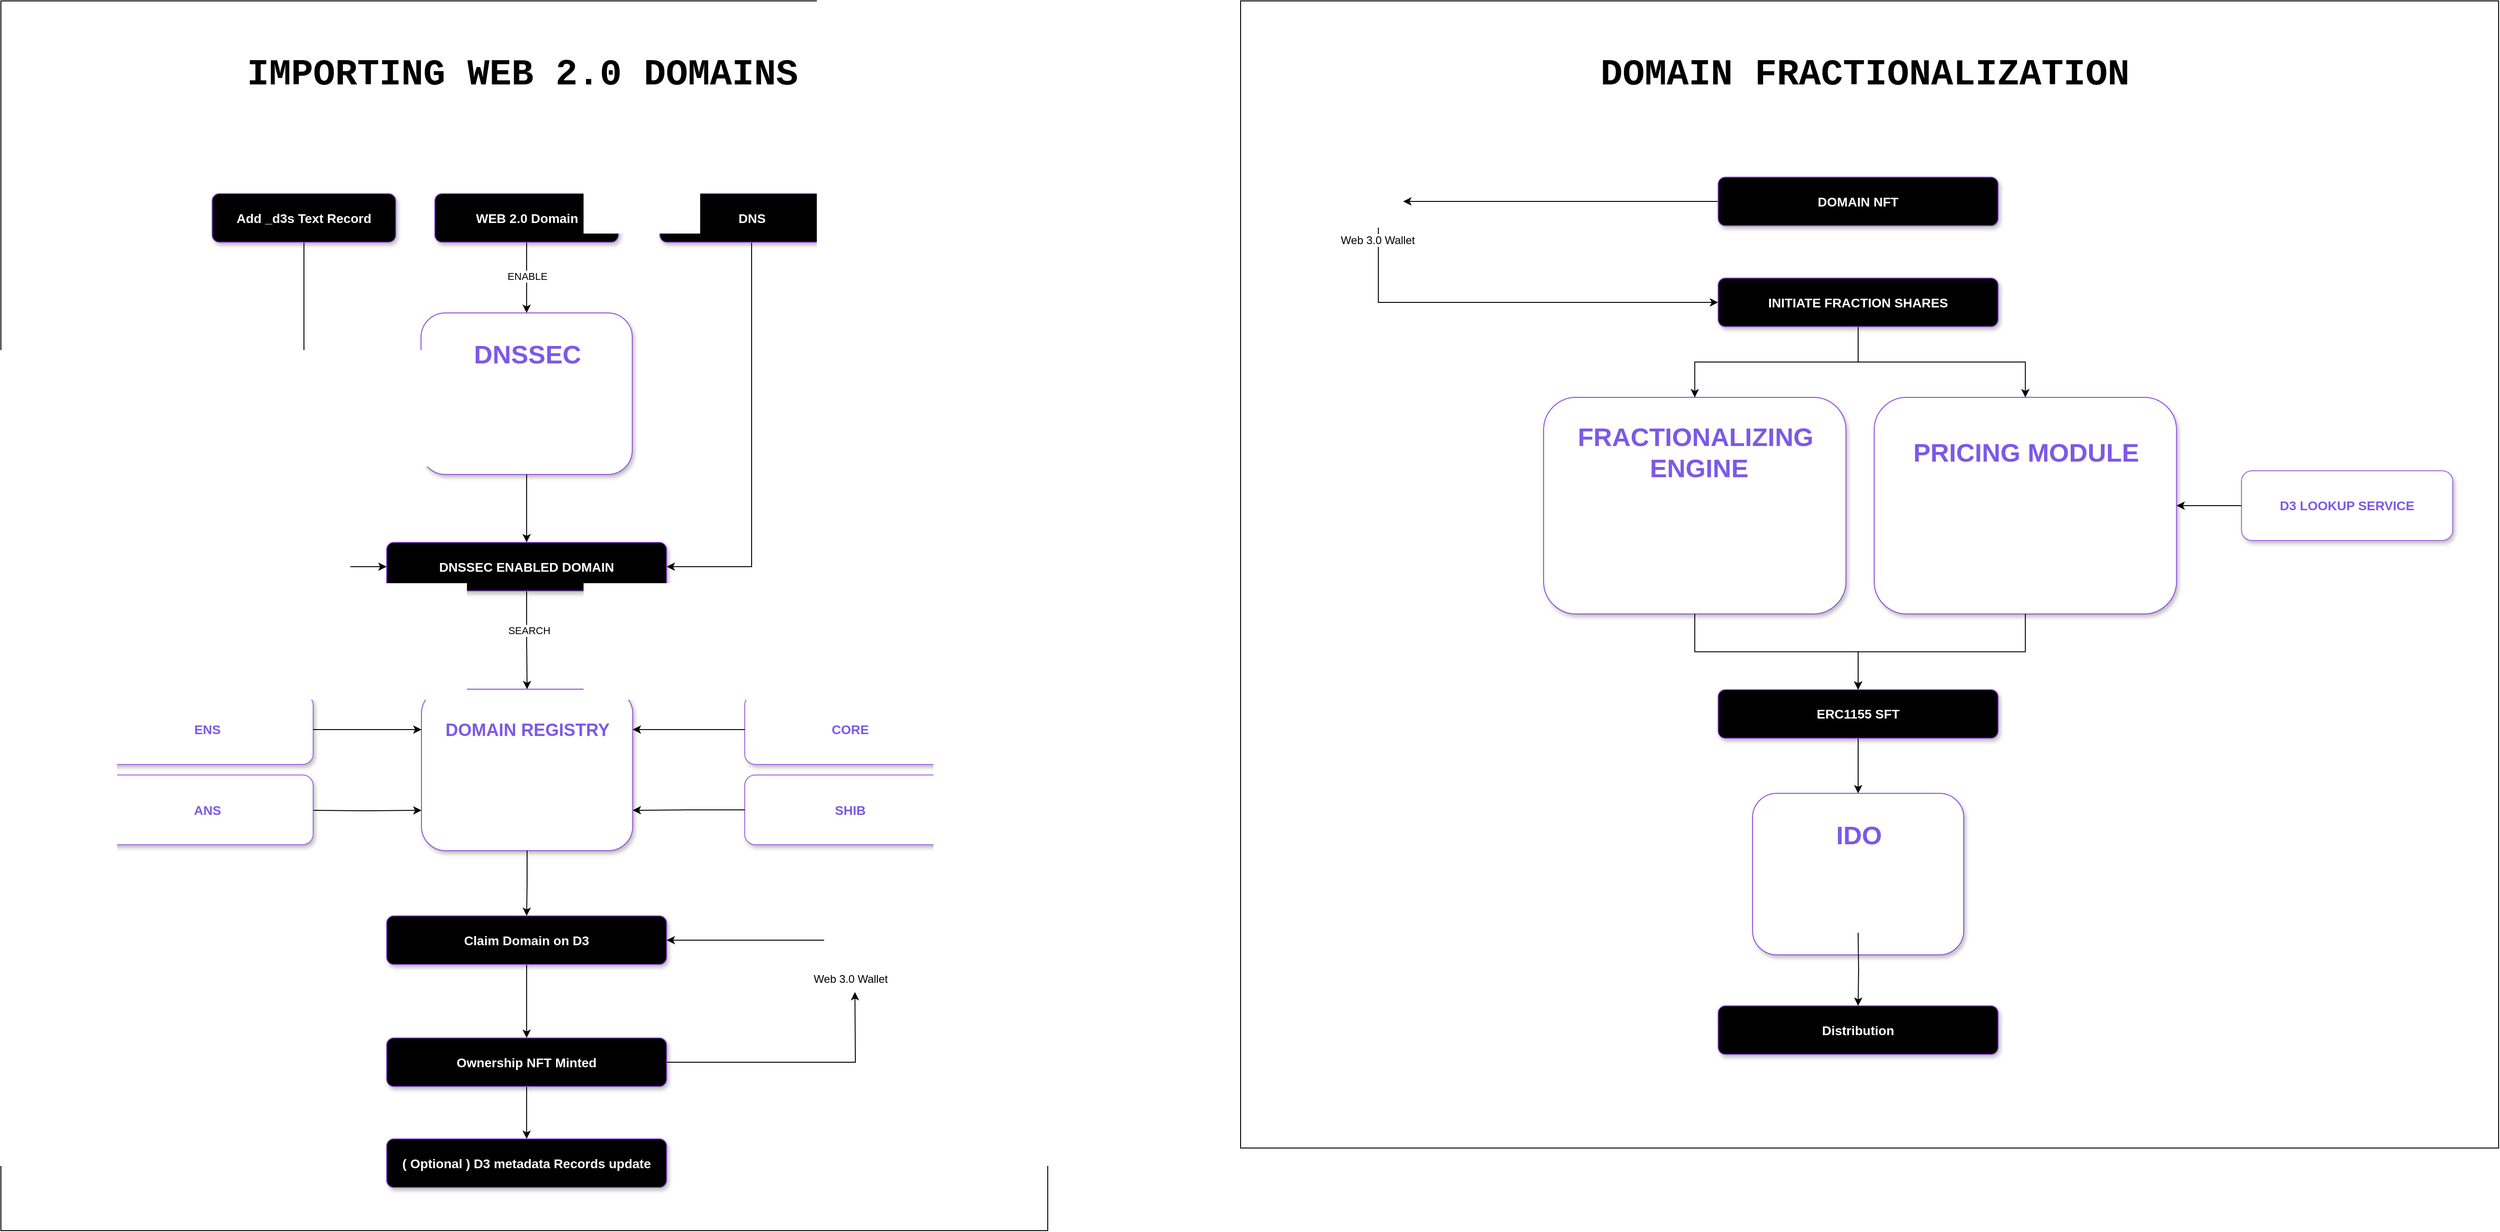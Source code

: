 <mxfile version="26.2.13">
  <diagram name="Page-1" id="MyH7erV6it8z_JTlrKve">
    <mxGraphModel dx="1473" dy="482" grid="1" gridSize="10" guides="1" tooltips="1" connect="1" arrows="1" fold="1" page="1" pageScale="1" pageWidth="850" pageHeight="1100" math="0" shadow="0">
      <root>
        <mxCell id="0" />
        <mxCell id="1" parent="0" />
        <mxCell id="spQjrwH2cCTAyUQUguDn-112" value="" style="rounded=0;whiteSpace=wrap;html=1;" vertex="1" parent="1">
          <mxGeometry x="3310" y="1210" width="1370" height="1250" as="geometry" />
        </mxCell>
        <mxCell id="spQjrwH2cCTAyUQUguDn-1" value="" style="rounded=0;whiteSpace=wrap;html=1;" vertex="1" parent="1">
          <mxGeometry x="1960" y="1210" width="1140" height="1340" as="geometry" />
        </mxCell>
        <mxCell id="spQjrwH2cCTAyUQUguDn-30" value="&lt;h1 style=&quot;margin-top: 0px;&quot;&gt;&lt;font style=&quot;font-size: 40px;&quot;&gt;IMPORTING WEB 2.0 DOMAINS&lt;/font&gt;&lt;/h1&gt;" style="text;html=1;whiteSpace=wrap;overflow=hidden;rounded=0;fontFamily=Courier New;fontStyle=1" vertex="1" parent="1">
          <mxGeometry x="2225.62" y="1260" width="613.75" height="60" as="geometry" />
        </mxCell>
        <mxCell id="spQjrwH2cCTAyUQUguDn-43" style="edgeStyle=orthogonalEdgeStyle;rounded=0;orthogonalLoop=1;jettySize=auto;html=1;" edge="1" parent="1" source="spQjrwH2cCTAyUQUguDn-33" target="spQjrwH2cCTAyUQUguDn-35">
          <mxGeometry relative="1" as="geometry" />
        </mxCell>
        <mxCell id="spQjrwH2cCTAyUQUguDn-44" value="ENABLE" style="edgeLabel;html=1;align=center;verticalAlign=middle;resizable=0;points=[];" vertex="1" connectable="0" parent="spQjrwH2cCTAyUQUguDn-43">
          <mxGeometry x="-0.247" y="1" relative="1" as="geometry">
            <mxPoint x="-1" y="8" as="offset" />
          </mxGeometry>
        </mxCell>
        <mxCell id="spQjrwH2cCTAyUQUguDn-33" value="&lt;font style=&quot;font-size: 14px;&quot;&gt;&lt;b&gt;WEB 2.0 Domain&lt;/b&gt;&lt;/font&gt;" style="rounded=1;whiteSpace=wrap;html=1;gradientColor=light-dark(#924ddb, #ededed);fillColor=light-dark(#6865f0, #ededed);fontColor=#FFFFFF;shadow=1;strokeColor=light-dark(#934dda, #ededed);gradientDirection=west;" vertex="1" parent="1">
          <mxGeometry x="2432.5" y="1420" width="200" height="53" as="geometry" />
        </mxCell>
        <mxCell id="spQjrwH2cCTAyUQUguDn-34" value="" style="group;fillColor=none;strokeColor=none;" vertex="1" connectable="0" parent="1">
          <mxGeometry x="2417.5" y="1550" width="230" height="176" as="geometry" />
        </mxCell>
        <mxCell id="spQjrwH2cCTAyUQUguDn-35" value="" style="rounded=1;whiteSpace=wrap;html=1;fillColor=default;strokeColor=light-dark(#924ddb, #ededed);labelBorderColor=none;fontColor=#FFFFFF;shadow=1;gradientColor=none;" vertex="1" parent="spQjrwH2cCTAyUQUguDn-34">
          <mxGeometry width="230.0" height="176" as="geometry" />
        </mxCell>
        <mxCell id="spQjrwH2cCTAyUQUguDn-37" value="&lt;font style=&quot;font-size: 28px; color: light-dark(rgb(124, 89, 230), rgb(237, 237, 237));&quot;&gt;&lt;b&gt;DNSSEC&lt;/b&gt;&lt;/font&gt;" style="text;html=1;align=center;verticalAlign=middle;resizable=0;points=[];autosize=1;strokeColor=none;fillColor=none;" vertex="1" parent="spQjrwH2cCTAyUQUguDn-34">
          <mxGeometry x="45" y="20" width="140" height="50" as="geometry" />
        </mxCell>
        <mxCell id="spQjrwH2cCTAyUQUguDn-38" value="" style="shape=image;verticalLabelPosition=bottom;labelBackgroundColor=default;verticalAlign=top;aspect=fixed;imageAspect=0;image=https://d3.inc/wp-content/themes/d3-theme/assets/images/logo.png;" vertex="1" parent="spQjrwH2cCTAyUQUguDn-34">
          <mxGeometry x="43.5" y="100" width="143" height="39" as="geometry" />
        </mxCell>
        <mxCell id="spQjrwH2cCTAyUQUguDn-45" style="edgeStyle=orthogonalEdgeStyle;rounded=0;orthogonalLoop=1;jettySize=auto;html=1;entryX=1;entryY=0.5;entryDx=0;entryDy=0;" edge="1" parent="1" source="spQjrwH2cCTAyUQUguDn-39" target="spQjrwH2cCTAyUQUguDn-40">
          <mxGeometry relative="1" as="geometry" />
        </mxCell>
        <mxCell id="spQjrwH2cCTAyUQUguDn-39" value="&lt;font style=&quot;font-size: 14px;&quot;&gt;&lt;b&gt;DNS&lt;/b&gt;&lt;/font&gt;" style="rounded=1;whiteSpace=wrap;html=1;gradientColor=light-dark(#924ddb, #ededed);fillColor=light-dark(#6865f0, #ededed);fontColor=#FFFFFF;shadow=1;strokeColor=light-dark(#934dda, #ededed);gradientDirection=west;" vertex="1" parent="1">
          <mxGeometry x="2677.5" y="1420" width="200" height="53" as="geometry" />
        </mxCell>
        <mxCell id="spQjrwH2cCTAyUQUguDn-53" style="edgeStyle=orthogonalEdgeStyle;rounded=0;orthogonalLoop=1;jettySize=auto;html=1;entryX=0.5;entryY=0;entryDx=0;entryDy=0;" edge="1" parent="1" source="spQjrwH2cCTAyUQUguDn-40" target="spQjrwH2cCTAyUQUguDn-50">
          <mxGeometry relative="1" as="geometry" />
        </mxCell>
        <mxCell id="spQjrwH2cCTAyUQUguDn-54" value="SEARCH" style="edgeLabel;html=1;align=center;verticalAlign=middle;resizable=0;points=[];" vertex="1" connectable="0" parent="spQjrwH2cCTAyUQUguDn-53">
          <mxGeometry x="-0.2" y="2" relative="1" as="geometry">
            <mxPoint as="offset" />
          </mxGeometry>
        </mxCell>
        <mxCell id="spQjrwH2cCTAyUQUguDn-40" value="&lt;font style=&quot;font-size: 14px;&quot;&gt;&lt;b&gt;DNSSEC ENABLED DOMAIN&lt;/b&gt;&lt;/font&gt;" style="rounded=1;whiteSpace=wrap;html=1;gradientColor=light-dark(#924ddb, #ededed);fillColor=light-dark(#6865f0, #ededed);fontColor=#FFFFFF;shadow=1;strokeColor=light-dark(#934dda, #ededed);gradientDirection=west;" vertex="1" parent="1">
          <mxGeometry x="2380" y="1800" width="305" height="53" as="geometry" />
        </mxCell>
        <mxCell id="spQjrwH2cCTAyUQUguDn-47" style="edgeStyle=orthogonalEdgeStyle;rounded=0;orthogonalLoop=1;jettySize=auto;html=1;entryX=0;entryY=0.5;entryDx=0;entryDy=0;" edge="1" parent="1" source="spQjrwH2cCTAyUQUguDn-46" target="spQjrwH2cCTAyUQUguDn-40">
          <mxGeometry relative="1" as="geometry" />
        </mxCell>
        <mxCell id="spQjrwH2cCTAyUQUguDn-46" value="&lt;font style=&quot;font-size: 14px;&quot;&gt;&lt;b&gt;Add _d3s Text Record&lt;/b&gt;&lt;/font&gt;" style="rounded=1;whiteSpace=wrap;html=1;gradientColor=light-dark(#924ddb, #ededed);fillColor=light-dark(#6865f0, #ededed);fontColor=#FFFFFF;shadow=1;strokeColor=light-dark(#934dda, #ededed);gradientDirection=west;" vertex="1" parent="1">
          <mxGeometry x="2190" y="1420" width="200" height="53" as="geometry" />
        </mxCell>
        <mxCell id="spQjrwH2cCTAyUQUguDn-48" style="edgeStyle=orthogonalEdgeStyle;rounded=0;orthogonalLoop=1;jettySize=auto;html=1;entryX=0.5;entryY=0;entryDx=0;entryDy=0;" edge="1" parent="1" source="spQjrwH2cCTAyUQUguDn-35" target="spQjrwH2cCTAyUQUguDn-40">
          <mxGeometry relative="1" as="geometry" />
        </mxCell>
        <mxCell id="spQjrwH2cCTAyUQUguDn-49" value="" style="group;fillColor=none;strokeColor=none;" vertex="1" connectable="0" parent="1">
          <mxGeometry x="2418" y="1960" width="260" height="176" as="geometry" />
        </mxCell>
        <mxCell id="spQjrwH2cCTAyUQUguDn-50" value="" style="rounded=1;whiteSpace=wrap;html=1;fillColor=default;strokeColor=light-dark(#924ddb, #ededed);labelBorderColor=none;fontColor=#FFFFFF;shadow=1;gradientColor=none;" vertex="1" parent="spQjrwH2cCTAyUQUguDn-49">
          <mxGeometry width="230.0" height="176" as="geometry" />
        </mxCell>
        <mxCell id="spQjrwH2cCTAyUQUguDn-51" value="&lt;font style=&quot;color: light-dark(rgb(124, 89, 230), rgb(237, 237, 237)); font-size: 19px;&quot;&gt;&lt;b&gt;DOMAIN REGISTRY&lt;/b&gt;&lt;/font&gt;" style="text;html=1;align=center;verticalAlign=middle;resizable=0;points=[];autosize=1;strokeColor=none;fillColor=none;" vertex="1" parent="spQjrwH2cCTAyUQUguDn-49">
          <mxGeometry x="15" y="25" width="200" height="40" as="geometry" />
        </mxCell>
        <mxCell id="spQjrwH2cCTAyUQUguDn-52" value="" style="shape=image;verticalLabelPosition=bottom;labelBackgroundColor=default;verticalAlign=top;aspect=fixed;imageAspect=0;image=https://d3.inc/wp-content/themes/d3-theme/assets/images/logo.png;" vertex="1" parent="spQjrwH2cCTAyUQUguDn-49">
          <mxGeometry x="43.5" y="100" width="143" height="39" as="geometry" />
        </mxCell>
        <mxCell id="spQjrwH2cCTAyUQUguDn-56" value="" style="group;fillColor=none;" vertex="1" connectable="0" parent="1">
          <mxGeometry x="2070" y="1966" width="230" height="76" as="geometry" />
        </mxCell>
        <mxCell id="spQjrwH2cCTAyUQUguDn-57" value="&lt;span&gt;&lt;b style=&quot;&quot;&gt;&lt;font style=&quot;font-size: 14px; color: light-dark(rgb(124, 89, 230), rgb(255, 125, 125));&quot;&gt;ENS&lt;/font&gt;&lt;/b&gt;&lt;/span&gt;" style="rounded=1;whiteSpace=wrap;html=1;fillColor=#FFFFFF;strokeColor=light-dark(#a066de, #ededed);labelBorderColor=none;fontColor=#FFFFFF;shadow=1;" vertex="1" parent="spQjrwH2cCTAyUQUguDn-56">
          <mxGeometry width="230.0" height="76" as="geometry" />
        </mxCell>
        <mxCell id="spQjrwH2cCTAyUQUguDn-58" style="edgeStyle=orthogonalEdgeStyle;rounded=0;orthogonalLoop=1;jettySize=auto;html=1;entryX=0;entryY=0.25;entryDx=0;entryDy=0;" edge="1" parent="1" source="spQjrwH2cCTAyUQUguDn-57" target="spQjrwH2cCTAyUQUguDn-50">
          <mxGeometry relative="1" as="geometry" />
        </mxCell>
        <mxCell id="spQjrwH2cCTAyUQUguDn-61" style="edgeStyle=orthogonalEdgeStyle;rounded=0;orthogonalLoop=1;jettySize=auto;html=1;entryX=0;entryY=0.75;entryDx=0;entryDy=0;" edge="1" parent="1" target="spQjrwH2cCTAyUQUguDn-50">
          <mxGeometry relative="1" as="geometry">
            <mxPoint x="2300" y="2092" as="sourcePoint" />
          </mxGeometry>
        </mxCell>
        <mxCell id="spQjrwH2cCTAyUQUguDn-68" value="" style="group;fillColor=none;" vertex="1" connectable="0" parent="1">
          <mxGeometry x="2070" y="2053.5" width="230" height="76" as="geometry" />
        </mxCell>
        <mxCell id="spQjrwH2cCTAyUQUguDn-69" value="&lt;span&gt;&lt;b style=&quot;&quot;&gt;&lt;font style=&quot;font-size: 14px; color: light-dark(rgb(124, 89, 230), rgb(255, 125, 125));&quot;&gt;ANS&lt;/font&gt;&lt;/b&gt;&lt;/span&gt;" style="rounded=1;whiteSpace=wrap;html=1;fillColor=#FFFFFF;strokeColor=light-dark(#a066de, #ededed);labelBorderColor=none;fontColor=#FFFFFF;shadow=1;" vertex="1" parent="spQjrwH2cCTAyUQUguDn-68">
          <mxGeometry width="230.0" height="76" as="geometry" />
        </mxCell>
        <mxCell id="spQjrwH2cCTAyUQUguDn-70" value="" style="group;fillColor=none;" vertex="1" connectable="0" parent="1">
          <mxGeometry x="2770" y="1966" width="230" height="76" as="geometry" />
        </mxCell>
        <mxCell id="spQjrwH2cCTAyUQUguDn-71" value="&lt;span&gt;&lt;b style=&quot;&quot;&gt;&lt;font style=&quot;font-size: 14px; color: light-dark(rgb(124, 89, 230), rgb(255, 125, 125));&quot;&gt;CORE&lt;/font&gt;&lt;/b&gt;&lt;/span&gt;" style="rounded=1;whiteSpace=wrap;html=1;fillColor=#FFFFFF;strokeColor=light-dark(#a066de, #ededed);labelBorderColor=none;fontColor=#FFFFFF;shadow=1;" vertex="1" parent="spQjrwH2cCTAyUQUguDn-70">
          <mxGeometry width="230.0" height="76" as="geometry" />
        </mxCell>
        <mxCell id="spQjrwH2cCTAyUQUguDn-72" value="" style="group;fillColor=none;" vertex="1" connectable="0" parent="1">
          <mxGeometry x="2770" y="2053.5" width="230" height="76" as="geometry" />
        </mxCell>
        <mxCell id="spQjrwH2cCTAyUQUguDn-73" value="&lt;span&gt;&lt;b style=&quot;&quot;&gt;&lt;font style=&quot;font-size: 14px; color: light-dark(rgb(124, 89, 230), rgb(255, 125, 125));&quot;&gt;SHIB&lt;/font&gt;&lt;/b&gt;&lt;/span&gt;" style="rounded=1;whiteSpace=wrap;html=1;fillColor=#FFFFFF;strokeColor=light-dark(#a066de, #ededed);labelBorderColor=none;fontColor=#FFFFFF;shadow=1;" vertex="1" parent="spQjrwH2cCTAyUQUguDn-72">
          <mxGeometry width="230.0" height="76" as="geometry" />
        </mxCell>
        <mxCell id="spQjrwH2cCTAyUQUguDn-74" style="edgeStyle=orthogonalEdgeStyle;rounded=0;orthogonalLoop=1;jettySize=auto;html=1;entryX=1;entryY=0.25;entryDx=0;entryDy=0;" edge="1" parent="1" source="spQjrwH2cCTAyUQUguDn-71" target="spQjrwH2cCTAyUQUguDn-50">
          <mxGeometry relative="1" as="geometry" />
        </mxCell>
        <mxCell id="spQjrwH2cCTAyUQUguDn-75" style="edgeStyle=orthogonalEdgeStyle;rounded=0;orthogonalLoop=1;jettySize=auto;html=1;entryX=1;entryY=0.75;entryDx=0;entryDy=0;" edge="1" parent="1" source="spQjrwH2cCTAyUQUguDn-73" target="spQjrwH2cCTAyUQUguDn-50">
          <mxGeometry relative="1" as="geometry" />
        </mxCell>
        <mxCell id="spQjrwH2cCTAyUQUguDn-82" style="edgeStyle=orthogonalEdgeStyle;rounded=0;orthogonalLoop=1;jettySize=auto;html=1;entryX=0.5;entryY=0;entryDx=0;entryDy=0;" edge="1" parent="1" source="spQjrwH2cCTAyUQUguDn-76" target="spQjrwH2cCTAyUQUguDn-78">
          <mxGeometry relative="1" as="geometry" />
        </mxCell>
        <mxCell id="spQjrwH2cCTAyUQUguDn-76" value="&lt;font style=&quot;font-size: 14px;&quot;&gt;&lt;b&gt;Claim Domain on D3&lt;/b&gt;&lt;/font&gt;" style="rounded=1;whiteSpace=wrap;html=1;gradientColor=light-dark(#924ddb, #ededed);fillColor=light-dark(#6865f0, #ededed);fontColor=#FFFFFF;shadow=1;strokeColor=light-dark(#934dda, #ededed);gradientDirection=west;" vertex="1" parent="1">
          <mxGeometry x="2380" y="2207" width="305" height="53" as="geometry" />
        </mxCell>
        <mxCell id="spQjrwH2cCTAyUQUguDn-77" style="edgeStyle=orthogonalEdgeStyle;rounded=0;orthogonalLoop=1;jettySize=auto;html=1;entryX=0.5;entryY=0;entryDx=0;entryDy=0;" edge="1" parent="1" source="spQjrwH2cCTAyUQUguDn-50" target="spQjrwH2cCTAyUQUguDn-76">
          <mxGeometry relative="1" as="geometry" />
        </mxCell>
        <mxCell id="spQjrwH2cCTAyUQUguDn-81" style="edgeStyle=orthogonalEdgeStyle;rounded=0;orthogonalLoop=1;jettySize=auto;html=1;" edge="1" parent="1" source="spQjrwH2cCTAyUQUguDn-78">
          <mxGeometry relative="1" as="geometry">
            <mxPoint x="2890" y="2290" as="targetPoint" />
          </mxGeometry>
        </mxCell>
        <mxCell id="spQjrwH2cCTAyUQUguDn-84" style="edgeStyle=orthogonalEdgeStyle;rounded=0;orthogonalLoop=1;jettySize=auto;html=1;entryX=0.5;entryY=0;entryDx=0;entryDy=0;" edge="1" parent="1" source="spQjrwH2cCTAyUQUguDn-78" target="spQjrwH2cCTAyUQUguDn-83">
          <mxGeometry relative="1" as="geometry" />
        </mxCell>
        <mxCell id="spQjrwH2cCTAyUQUguDn-78" value="&lt;font style=&quot;font-size: 14px;&quot;&gt;&lt;b&gt;Ownership NFT Minted&lt;/b&gt;&lt;/font&gt;" style="rounded=1;whiteSpace=wrap;html=1;gradientColor=light-dark(#924ddb, #ededed);fillColor=light-dark(#6865f0, #ededed);fontColor=#FFFFFF;shadow=1;strokeColor=light-dark(#934dda, #ededed);gradientDirection=west;" vertex="1" parent="1">
          <mxGeometry x="2380" y="2340" width="305" height="53" as="geometry" />
        </mxCell>
        <mxCell id="spQjrwH2cCTAyUQUguDn-80" style="edgeStyle=orthogonalEdgeStyle;rounded=0;orthogonalLoop=1;jettySize=auto;html=1;" edge="1" parent="1" source="spQjrwH2cCTAyUQUguDn-79" target="spQjrwH2cCTAyUQUguDn-76">
          <mxGeometry relative="1" as="geometry" />
        </mxCell>
        <mxCell id="spQjrwH2cCTAyUQUguDn-79" value="Web 3.0 Wallet" style="shape=image;html=1;verticalAlign=top;verticalLabelPosition=bottom;labelBackgroundColor=#ffffff;imageAspect=0;aspect=fixed;image=https://cdn1.iconfinder.com/data/icons/unicons-line-vol-6/24/wallet-128.png" vertex="1" parent="1">
          <mxGeometry x="2856.5" y="2205" width="57" height="57" as="geometry" />
        </mxCell>
        <mxCell id="spQjrwH2cCTAyUQUguDn-83" value="&lt;font style=&quot;font-size: 14px;&quot;&gt;&lt;b&gt;( Optional ) D3 metadata Records update&lt;/b&gt;&lt;/font&gt;" style="rounded=1;whiteSpace=wrap;html=1;gradientColor=light-dark(#924ddb, #ededed);fillColor=light-dark(#6865f0, #ededed);fontColor=#FFFFFF;shadow=1;strokeColor=light-dark(#934dda, #ededed);gradientDirection=west;" vertex="1" parent="1">
          <mxGeometry x="2380" y="2450" width="305" height="53" as="geometry" />
        </mxCell>
        <mxCell id="spQjrwH2cCTAyUQUguDn-86" value="" style="group;fillColor=none;strokeColor=none;" vertex="1" connectable="0" parent="1">
          <mxGeometry x="3640" y="1642" width="365" height="236" as="geometry" />
        </mxCell>
        <mxCell id="spQjrwH2cCTAyUQUguDn-87" value="" style="rounded=1;whiteSpace=wrap;html=1;fillColor=default;strokeColor=light-dark(#924ddb, #ededed);labelBorderColor=none;fontColor=#FFFFFF;shadow=1;gradientColor=none;" vertex="1" parent="spQjrwH2cCTAyUQUguDn-86">
          <mxGeometry width="329.216" height="236" as="geometry" />
        </mxCell>
        <mxCell id="spQjrwH2cCTAyUQUguDn-88" value="&lt;font style=&quot;font-size: 28px; color: light-dark(rgb(124, 89, 230), rgb(237, 237, 237));&quot;&gt;&lt;b&gt;FRACTIONALIZING&lt;br&gt;&amp;nbsp;ENGINE&lt;/b&gt;&lt;/font&gt;" style="text;html=1;align=center;verticalAlign=middle;resizable=0;points=[];autosize=1;strokeColor=none;fillColor=none;" vertex="1" parent="spQjrwH2cCTAyUQUguDn-86">
          <mxGeometry x="24.606" y="19.998" width="280" height="80" as="geometry" />
        </mxCell>
        <mxCell id="spQjrwH2cCTAyUQUguDn-89" value="" style="shape=image;verticalLabelPosition=bottom;labelBackgroundColor=default;verticalAlign=top;aspect=fixed;imageAspect=0;image=https://d3.inc/wp-content/themes/d3-theme/assets/images/logo.png;" vertex="1" parent="spQjrwH2cCTAyUQUguDn-86">
          <mxGeometry x="62.265" y="134.091" width="191.75" height="52.295" as="geometry" />
        </mxCell>
        <mxCell id="spQjrwH2cCTAyUQUguDn-98" style="edgeStyle=orthogonalEdgeStyle;rounded=0;orthogonalLoop=1;jettySize=auto;html=1;entryX=0;entryY=0.5;entryDx=0;entryDy=0;" edge="1" parent="1" source="spQjrwH2cCTAyUQUguDn-90" target="spQjrwH2cCTAyUQUguDn-97">
          <mxGeometry relative="1" as="geometry">
            <Array as="points">
              <mxPoint x="3460" y="1539" />
            </Array>
          </mxGeometry>
        </mxCell>
        <mxCell id="spQjrwH2cCTAyUQUguDn-90" value="Web 3.0 Wallet" style="shape=image;html=1;verticalAlign=top;verticalLabelPosition=bottom;labelBackgroundColor=#ffffff;imageAspect=0;aspect=fixed;image=https://cdn1.iconfinder.com/data/icons/unicons-line-vol-6/24/wallet-128.png" vertex="1" parent="1">
          <mxGeometry x="3430" y="1400" width="57" height="57" as="geometry" />
        </mxCell>
        <mxCell id="spQjrwH2cCTAyUQUguDn-96" style="edgeStyle=orthogonalEdgeStyle;rounded=0;orthogonalLoop=1;jettySize=auto;html=1;entryX=1;entryY=0.5;entryDx=0;entryDy=0;" edge="1" parent="1" source="spQjrwH2cCTAyUQUguDn-91" target="spQjrwH2cCTAyUQUguDn-90">
          <mxGeometry relative="1" as="geometry" />
        </mxCell>
        <mxCell id="spQjrwH2cCTAyUQUguDn-91" value="&lt;font style=&quot;font-size: 14px;&quot;&gt;&lt;b&gt;DOMAIN NFT&lt;/b&gt;&lt;/font&gt;" style="rounded=1;whiteSpace=wrap;html=1;gradientColor=light-dark(#924ddb, #ededed);fillColor=light-dark(#6865f0, #ededed);fontColor=#FFFFFF;shadow=1;strokeColor=light-dark(#934dda, #ededed);gradientDirection=west;" vertex="1" parent="1">
          <mxGeometry x="3830" y="1402" width="305" height="53" as="geometry" />
        </mxCell>
        <mxCell id="spQjrwH2cCTAyUQUguDn-92" value="" style="group;fillColor=none;strokeColor=none;" vertex="1" connectable="0" parent="1">
          <mxGeometry x="4000" y="1642" width="365" height="236" as="geometry" />
        </mxCell>
        <mxCell id="spQjrwH2cCTAyUQUguDn-93" value="" style="rounded=1;whiteSpace=wrap;html=1;fillColor=default;strokeColor=light-dark(#924ddb, #ededed);labelBorderColor=none;fontColor=#FFFFFF;shadow=1;gradientColor=none;" vertex="1" parent="spQjrwH2cCTAyUQUguDn-92">
          <mxGeometry width="329.216" height="236" as="geometry" />
        </mxCell>
        <mxCell id="spQjrwH2cCTAyUQUguDn-94" value="&lt;font color=&quot;#7c59e6&quot;&gt;&lt;span style=&quot;font-size: 28px;&quot;&gt;&lt;b&gt;PRICING MODULE&lt;/b&gt;&lt;/span&gt;&lt;/font&gt;" style="text;html=1;align=center;verticalAlign=middle;resizable=0;points=[];autosize=1;strokeColor=none;fillColor=none;" vertex="1" parent="spQjrwH2cCTAyUQUguDn-92">
          <mxGeometry x="29.606" y="34.998" width="270" height="50" as="geometry" />
        </mxCell>
        <mxCell id="spQjrwH2cCTAyUQUguDn-95" value="" style="shape=image;verticalLabelPosition=bottom;labelBackgroundColor=default;verticalAlign=top;aspect=fixed;imageAspect=0;image=https://d3.inc/wp-content/themes/d3-theme/assets/images/logo.png;" vertex="1" parent="spQjrwH2cCTAyUQUguDn-92">
          <mxGeometry x="62.265" y="134.091" width="191.75" height="52.295" as="geometry" />
        </mxCell>
        <mxCell id="spQjrwH2cCTAyUQUguDn-100" style="edgeStyle=orthogonalEdgeStyle;rounded=0;orthogonalLoop=1;jettySize=auto;html=1;entryX=0.5;entryY=0;entryDx=0;entryDy=0;" edge="1" parent="1" source="spQjrwH2cCTAyUQUguDn-97" target="spQjrwH2cCTAyUQUguDn-87">
          <mxGeometry relative="1" as="geometry" />
        </mxCell>
        <mxCell id="spQjrwH2cCTAyUQUguDn-101" style="edgeStyle=orthogonalEdgeStyle;rounded=0;orthogonalLoop=1;jettySize=auto;html=1;" edge="1" parent="1" source="spQjrwH2cCTAyUQUguDn-97" target="spQjrwH2cCTAyUQUguDn-93">
          <mxGeometry relative="1" as="geometry" />
        </mxCell>
        <mxCell id="spQjrwH2cCTAyUQUguDn-97" value="&lt;font style=&quot;font-size: 14px;&quot;&gt;&lt;b&gt;INITIATE FRACTION SHARES&lt;/b&gt;&lt;/font&gt;" style="rounded=1;whiteSpace=wrap;html=1;gradientColor=light-dark(#924ddb, #ededed);fillColor=light-dark(#6865f0, #ededed);fontColor=#FFFFFF;shadow=1;strokeColor=light-dark(#934dda, #ededed);gradientDirection=west;" vertex="1" parent="1">
          <mxGeometry x="3830" y="1512" width="305" height="53" as="geometry" />
        </mxCell>
        <mxCell id="spQjrwH2cCTAyUQUguDn-109" style="edgeStyle=orthogonalEdgeStyle;rounded=0;orthogonalLoop=1;jettySize=auto;html=1;entryX=0.5;entryY=0;entryDx=0;entryDy=0;" edge="1" parent="1" source="spQjrwH2cCTAyUQUguDn-99" target="spQjrwH2cCTAyUQUguDn-105">
          <mxGeometry relative="1" as="geometry" />
        </mxCell>
        <mxCell id="spQjrwH2cCTAyUQUguDn-99" value="&lt;font style=&quot;font-size: 14px;&quot;&gt;&lt;b&gt;ERC1155 SFT&lt;/b&gt;&lt;/font&gt;" style="rounded=1;whiteSpace=wrap;html=1;gradientColor=light-dark(#924ddb, #ededed);fillColor=light-dark(#6865f0, #ededed);fontColor=#FFFFFF;shadow=1;strokeColor=light-dark(#934dda, #ededed);gradientDirection=west;" vertex="1" parent="1">
          <mxGeometry x="3830" y="1960.5" width="305" height="53" as="geometry" />
        </mxCell>
        <mxCell id="spQjrwH2cCTAyUQUguDn-102" style="edgeStyle=orthogonalEdgeStyle;rounded=0;orthogonalLoop=1;jettySize=auto;html=1;" edge="1" parent="1" source="spQjrwH2cCTAyUQUguDn-93" target="spQjrwH2cCTAyUQUguDn-99">
          <mxGeometry relative="1" as="geometry" />
        </mxCell>
        <mxCell id="spQjrwH2cCTAyUQUguDn-103" style="edgeStyle=orthogonalEdgeStyle;rounded=0;orthogonalLoop=1;jettySize=auto;html=1;" edge="1" parent="1" source="spQjrwH2cCTAyUQUguDn-87" target="spQjrwH2cCTAyUQUguDn-99">
          <mxGeometry relative="1" as="geometry" />
        </mxCell>
        <mxCell id="spQjrwH2cCTAyUQUguDn-104" value="" style="group;fillColor=none;strokeColor=none;" vertex="1" connectable="0" parent="1">
          <mxGeometry x="3867.5" y="2073.5" width="230" height="176" as="geometry" />
        </mxCell>
        <mxCell id="spQjrwH2cCTAyUQUguDn-105" value="" style="rounded=1;whiteSpace=wrap;html=1;fillColor=default;strokeColor=light-dark(#924ddb, #ededed);labelBorderColor=none;fontColor=#FFFFFF;shadow=1;gradientColor=none;" vertex="1" parent="spQjrwH2cCTAyUQUguDn-104">
          <mxGeometry width="230.0" height="176" as="geometry" />
        </mxCell>
        <mxCell id="spQjrwH2cCTAyUQUguDn-106" value="&lt;font style=&quot;font-size: 28px; color: light-dark(rgb(124, 89, 230), rgb(237, 237, 237));&quot;&gt;&lt;b&gt;IDO&lt;/b&gt;&lt;/font&gt;" style="text;html=1;align=center;verticalAlign=middle;resizable=0;points=[];autosize=1;strokeColor=none;fillColor=none;" vertex="1" parent="spQjrwH2cCTAyUQUguDn-104">
          <mxGeometry x="80" y="20" width="70" height="50" as="geometry" />
        </mxCell>
        <mxCell id="spQjrwH2cCTAyUQUguDn-107" value="" style="shape=image;verticalLabelPosition=bottom;labelBackgroundColor=default;verticalAlign=top;aspect=fixed;imageAspect=0;image=https://d3.inc/wp-content/themes/d3-theme/assets/images/logo.png;" vertex="1" parent="spQjrwH2cCTAyUQUguDn-104">
          <mxGeometry x="43.5" y="100" width="143" height="39" as="geometry" />
        </mxCell>
        <mxCell id="spQjrwH2cCTAyUQUguDn-110" value="&lt;font style=&quot;font-size: 14px;&quot;&gt;&lt;b&gt;Distribution&lt;/b&gt;&lt;/font&gt;" style="rounded=1;whiteSpace=wrap;html=1;gradientColor=light-dark(#924ddb, #ededed);fillColor=light-dark(#6865f0, #ededed);fontColor=#FFFFFF;shadow=1;strokeColor=light-dark(#934dda, #ededed);gradientDirection=west;" vertex="1" parent="1">
          <mxGeometry x="3830" y="2305" width="305" height="53" as="geometry" />
        </mxCell>
        <mxCell id="spQjrwH2cCTAyUQUguDn-111" style="edgeStyle=orthogonalEdgeStyle;rounded=0;orthogonalLoop=1;jettySize=auto;html=1;entryX=0.5;entryY=0;entryDx=0;entryDy=0;" edge="1" parent="1" target="spQjrwH2cCTAyUQUguDn-110">
          <mxGeometry relative="1" as="geometry">
            <mxPoint x="3982.5" y="2225.5" as="sourcePoint" />
          </mxGeometry>
        </mxCell>
        <mxCell id="spQjrwH2cCTAyUQUguDn-113" value="&lt;h1 style=&quot;margin-top: 0px;&quot;&gt;&lt;font style=&quot;font-size: 40px;&quot;&gt;DOMAIN FRACTIONALIZATION&lt;/font&gt;&lt;/h1&gt;" style="text;html=1;whiteSpace=wrap;overflow=hidden;rounded=0;fontFamily=Courier New;fontStyle=1" vertex="1" parent="1">
          <mxGeometry x="3700" y="1260" width="613.75" height="60" as="geometry" />
        </mxCell>
        <mxCell id="spQjrwH2cCTAyUQUguDn-114" value="" style="group;fillColor=none;" vertex="1" connectable="0" parent="1">
          <mxGeometry x="4400" y="1722" width="230" height="76" as="geometry" />
        </mxCell>
        <mxCell id="spQjrwH2cCTAyUQUguDn-115" value="&lt;span&gt;&lt;b style=&quot;&quot;&gt;&lt;font style=&quot;font-size: 14px; color: light-dark(rgb(124, 89, 230), rgb(255, 125, 125));&quot;&gt;D3 LOOKUP SERVICE&lt;/font&gt;&lt;/b&gt;&lt;/span&gt;" style="rounded=1;whiteSpace=wrap;html=1;fillColor=#FFFFFF;strokeColor=light-dark(#a066de, #ededed);labelBorderColor=none;fontColor=#FFFFFF;shadow=1;" vertex="1" parent="spQjrwH2cCTAyUQUguDn-114">
          <mxGeometry width="230.0" height="76" as="geometry" />
        </mxCell>
        <mxCell id="spQjrwH2cCTAyUQUguDn-116" style="edgeStyle=orthogonalEdgeStyle;rounded=0;orthogonalLoop=1;jettySize=auto;html=1;entryX=1;entryY=0.5;entryDx=0;entryDy=0;" edge="1" parent="1" source="spQjrwH2cCTAyUQUguDn-115" target="spQjrwH2cCTAyUQUguDn-93">
          <mxGeometry relative="1" as="geometry" />
        </mxCell>
      </root>
    </mxGraphModel>
  </diagram>
</mxfile>
